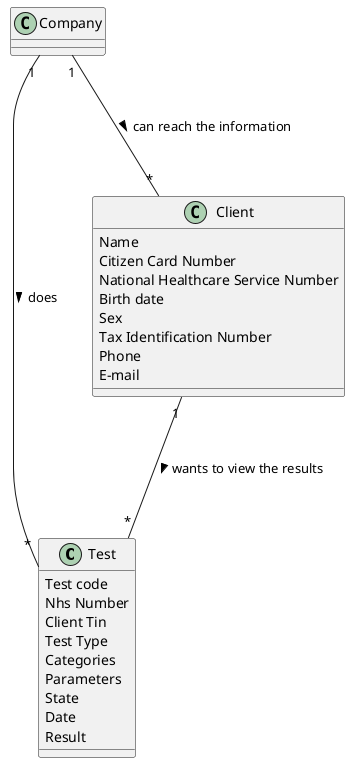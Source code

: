@startuml

class Test{
Test code
Nhs Number
Client Tin
Test Type
Categories
Parameters
State
Date
Result
}


class Client{
Name
Citizen Card Number
National Healthcare Service Number
Birth date
Sex
Tax Identification Number
Phone
E-mail

}

class Company{

}



Company "1" -- "*" Test : does >
Company "1"---"*" Client : can reach the information >
Client "1"---"*" Test :  wants to view the results >
@enduml